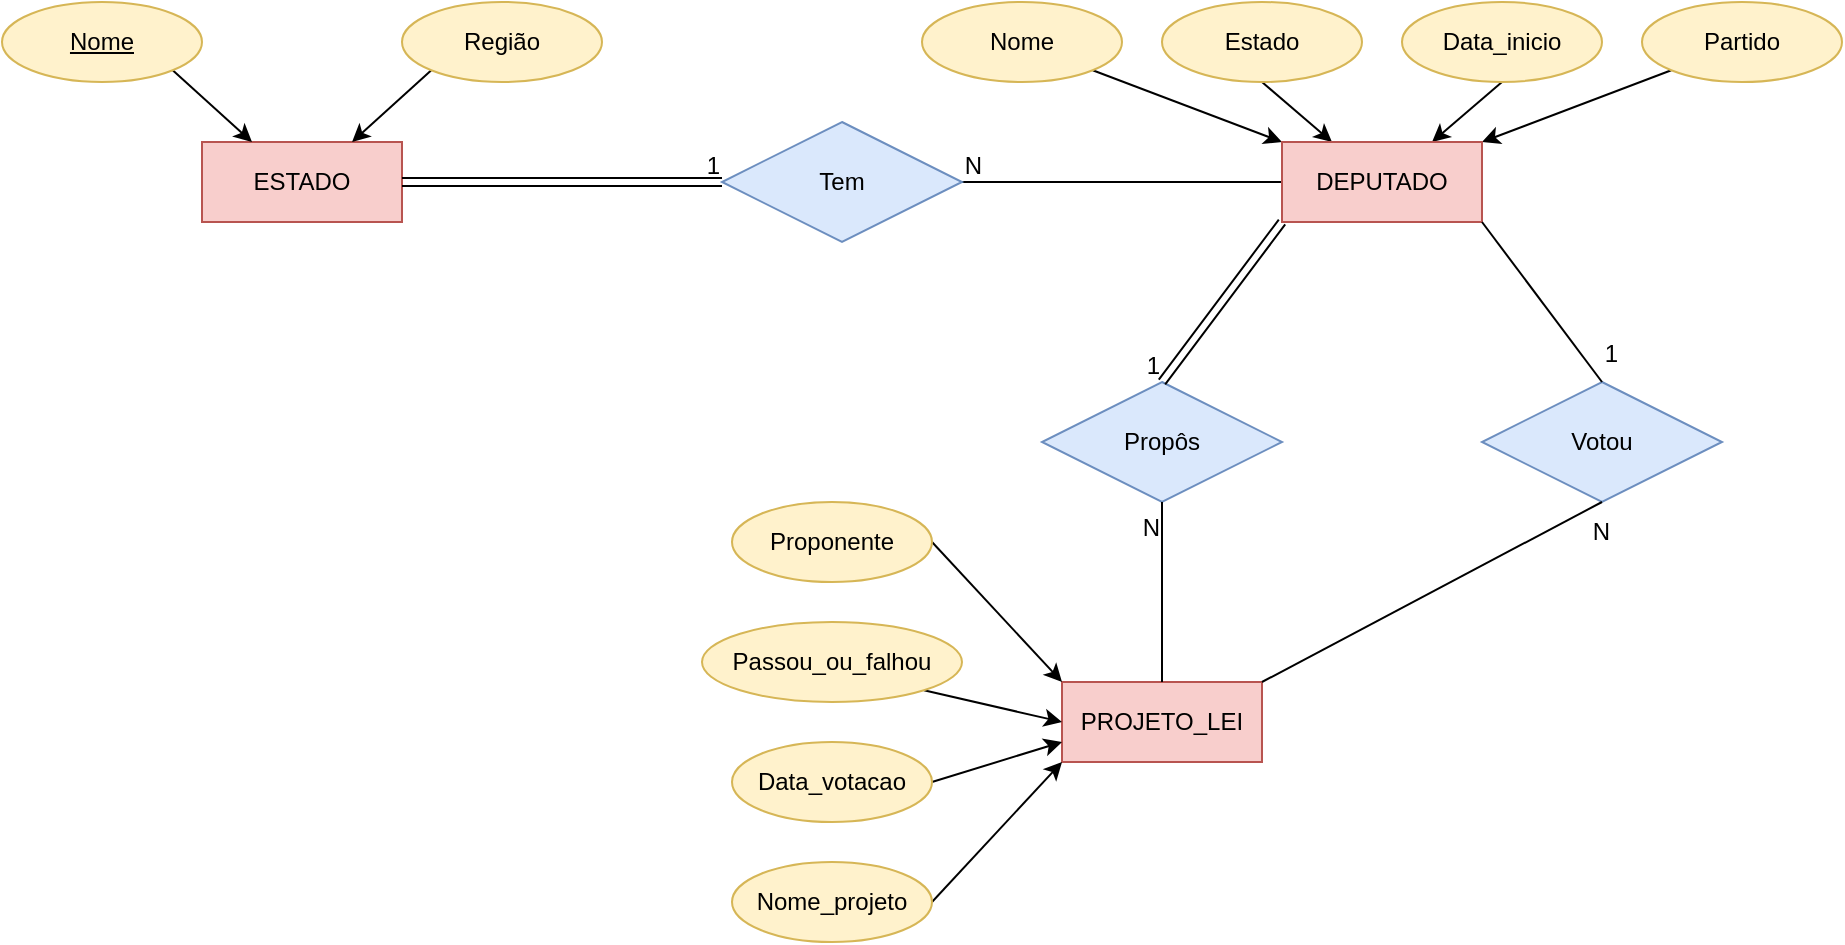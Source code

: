 <mxfile version="21.0.8" type="github">
  <diagram id="R2lEEEUBdFMjLlhIrx00" name="Page-1">
    <mxGraphModel dx="833" dy="1592" grid="1" gridSize="10" guides="1" tooltips="1" connect="1" arrows="1" fold="1" page="1" pageScale="1" pageWidth="850" pageHeight="1100" math="0" shadow="0" extFonts="Permanent Marker^https://fonts.googleapis.com/css?family=Permanent+Marker">
      <root>
        <mxCell id="0" />
        <mxCell id="1" parent="0" />
        <mxCell id="WrjjFMoc5xlWRAojU1_n-1" value="ESTADO" style="whiteSpace=wrap;html=1;align=center;fillColor=#f8cecc;strokeColor=#b85450;" parent="1" vertex="1">
          <mxGeometry x="380" y="-30" width="100" height="40" as="geometry" />
        </mxCell>
        <mxCell id="WrjjFMoc5xlWRAojU1_n-7" style="edgeStyle=none;rounded=0;orthogonalLoop=1;jettySize=auto;html=1;exitX=1;exitY=1;exitDx=0;exitDy=0;entryX=0.25;entryY=0;entryDx=0;entryDy=0;" parent="1" source="WrjjFMoc5xlWRAojU1_n-3" target="WrjjFMoc5xlWRAojU1_n-1" edge="1">
          <mxGeometry relative="1" as="geometry" />
        </mxCell>
        <mxCell id="WrjjFMoc5xlWRAojU1_n-3" value="&lt;u&gt;Nome&lt;/u&gt;" style="ellipse;whiteSpace=wrap;html=1;align=center;fillColor=#fff2cc;strokeColor=#d6b656;" parent="1" vertex="1">
          <mxGeometry x="280" y="-100" width="100" height="40" as="geometry" />
        </mxCell>
        <mxCell id="WrjjFMoc5xlWRAojU1_n-6" style="edgeStyle=none;rounded=0;orthogonalLoop=1;jettySize=auto;html=1;exitX=0;exitY=1;exitDx=0;exitDy=0;entryX=0.75;entryY=0;entryDx=0;entryDy=0;" parent="1" source="WrjjFMoc5xlWRAojU1_n-4" target="WrjjFMoc5xlWRAojU1_n-1" edge="1">
          <mxGeometry relative="1" as="geometry" />
        </mxCell>
        <mxCell id="WrjjFMoc5xlWRAojU1_n-4" value="Região" style="ellipse;whiteSpace=wrap;html=1;align=center;fillColor=#fff2cc;strokeColor=#d6b656;" parent="1" vertex="1">
          <mxGeometry x="480" y="-100" width="100" height="40" as="geometry" />
        </mxCell>
        <mxCell id="WrjjFMoc5xlWRAojU1_n-14" style="edgeStyle=none;rounded=0;orthogonalLoop=1;jettySize=auto;html=1;exitX=1;exitY=1;exitDx=0;exitDy=0;entryX=0;entryY=0;entryDx=0;entryDy=0;" parent="1" source="WrjjFMoc5xlWRAojU1_n-9" edge="1">
          <mxGeometry relative="1" as="geometry">
            <mxPoint x="920" y="-30" as="targetPoint" />
          </mxGeometry>
        </mxCell>
        <mxCell id="WrjjFMoc5xlWRAojU1_n-9" value="Nome" style="ellipse;whiteSpace=wrap;html=1;align=center;fillColor=#fff2cc;strokeColor=#d6b656;" parent="1" vertex="1">
          <mxGeometry x="740" y="-100" width="100" height="40" as="geometry" />
        </mxCell>
        <mxCell id="WrjjFMoc5xlWRAojU1_n-15" style="edgeStyle=none;rounded=0;orthogonalLoop=1;jettySize=auto;html=1;exitX=0.5;exitY=1;exitDx=0;exitDy=0;entryX=0.25;entryY=0;entryDx=0;entryDy=0;" parent="1" source="WrjjFMoc5xlWRAojU1_n-11" edge="1">
          <mxGeometry relative="1" as="geometry">
            <mxPoint x="945" y="-30" as="targetPoint" />
          </mxGeometry>
        </mxCell>
        <mxCell id="WrjjFMoc5xlWRAojU1_n-11" value="Estado" style="ellipse;whiteSpace=wrap;html=1;align=center;fillColor=#fff2cc;strokeColor=#d6b656;" parent="1" vertex="1">
          <mxGeometry x="860" y="-100" width="100" height="40" as="geometry" />
        </mxCell>
        <mxCell id="WrjjFMoc5xlWRAojU1_n-16" style="edgeStyle=none;rounded=0;orthogonalLoop=1;jettySize=auto;html=1;exitX=0.5;exitY=1;exitDx=0;exitDy=0;entryX=0.75;entryY=0;entryDx=0;entryDy=0;" parent="1" source="WrjjFMoc5xlWRAojU1_n-12" edge="1">
          <mxGeometry relative="1" as="geometry">
            <mxPoint x="995" y="-30" as="targetPoint" />
          </mxGeometry>
        </mxCell>
        <mxCell id="WrjjFMoc5xlWRAojU1_n-12" value="Data_inicio" style="ellipse;whiteSpace=wrap;html=1;align=center;fillColor=#fff2cc;strokeColor=#d6b656;" parent="1" vertex="1">
          <mxGeometry x="980" y="-100" width="100" height="40" as="geometry" />
        </mxCell>
        <mxCell id="WrjjFMoc5xlWRAojU1_n-17" style="edgeStyle=none;rounded=0;orthogonalLoop=1;jettySize=auto;html=1;exitX=0;exitY=1;exitDx=0;exitDy=0;entryX=1;entryY=0;entryDx=0;entryDy=0;" parent="1" source="WrjjFMoc5xlWRAojU1_n-13" edge="1">
          <mxGeometry relative="1" as="geometry">
            <mxPoint x="1020" y="-30" as="targetPoint" />
          </mxGeometry>
        </mxCell>
        <mxCell id="WrjjFMoc5xlWRAojU1_n-13" value="Partido" style="ellipse;whiteSpace=wrap;html=1;align=center;fillColor=#fff2cc;strokeColor=#d6b656;" parent="1" vertex="1">
          <mxGeometry x="1100" y="-100" width="100" height="40" as="geometry" />
        </mxCell>
        <mxCell id="WrjjFMoc5xlWRAojU1_n-18" value="PROJETO_LEI" style="whiteSpace=wrap;html=1;align=center;fillColor=#f8cecc;strokeColor=#b85450;" parent="1" vertex="1">
          <mxGeometry x="810" y="240" width="100" height="40" as="geometry" />
        </mxCell>
        <mxCell id="WrjjFMoc5xlWRAojU1_n-25" style="edgeStyle=none;rounded=0;orthogonalLoop=1;jettySize=auto;html=1;exitX=1;exitY=0.5;exitDx=0;exitDy=0;entryX=0;entryY=1;entryDx=0;entryDy=0;" parent="1" source="WrjjFMoc5xlWRAojU1_n-20" target="WrjjFMoc5xlWRAojU1_n-18" edge="1">
          <mxGeometry relative="1" as="geometry" />
        </mxCell>
        <mxCell id="WrjjFMoc5xlWRAojU1_n-20" value="Nome_projeto" style="ellipse;whiteSpace=wrap;html=1;align=center;fillColor=#fff2cc;strokeColor=#d6b656;" parent="1" vertex="1">
          <mxGeometry x="645" y="330" width="100" height="40" as="geometry" />
        </mxCell>
        <mxCell id="WrjjFMoc5xlWRAojU1_n-26" style="edgeStyle=none;rounded=0;orthogonalLoop=1;jettySize=auto;html=1;exitX=1;exitY=0.5;exitDx=0;exitDy=0;entryX=0;entryY=0.75;entryDx=0;entryDy=0;" parent="1" source="WrjjFMoc5xlWRAojU1_n-22" target="WrjjFMoc5xlWRAojU1_n-18" edge="1">
          <mxGeometry relative="1" as="geometry" />
        </mxCell>
        <mxCell id="WrjjFMoc5xlWRAojU1_n-22" value="Data_votacao" style="ellipse;whiteSpace=wrap;html=1;align=center;fillColor=#fff2cc;strokeColor=#d6b656;" parent="1" vertex="1">
          <mxGeometry x="645" y="270" width="100" height="40" as="geometry" />
        </mxCell>
        <mxCell id="WrjjFMoc5xlWRAojU1_n-27" style="edgeStyle=none;rounded=0;orthogonalLoop=1;jettySize=auto;html=1;exitX=1;exitY=1;exitDx=0;exitDy=0;entryX=0;entryY=0.5;entryDx=0;entryDy=0;" parent="1" source="WrjjFMoc5xlWRAojU1_n-23" target="WrjjFMoc5xlWRAojU1_n-18" edge="1">
          <mxGeometry relative="1" as="geometry" />
        </mxCell>
        <mxCell id="WrjjFMoc5xlWRAojU1_n-23" value="Passou_ou_falhou" style="ellipse;whiteSpace=wrap;html=1;align=center;fillColor=#fff2cc;strokeColor=#d6b656;" parent="1" vertex="1">
          <mxGeometry x="630" y="210" width="130" height="40" as="geometry" />
        </mxCell>
        <mxCell id="WrjjFMoc5xlWRAojU1_n-28" style="edgeStyle=none;rounded=0;orthogonalLoop=1;jettySize=auto;html=1;exitX=1;exitY=0.5;exitDx=0;exitDy=0;entryX=0;entryY=0;entryDx=0;entryDy=0;" parent="1" source="WrjjFMoc5xlWRAojU1_n-24" target="WrjjFMoc5xlWRAojU1_n-18" edge="1">
          <mxGeometry relative="1" as="geometry" />
        </mxCell>
        <mxCell id="WrjjFMoc5xlWRAojU1_n-24" value="Proponente" style="ellipse;whiteSpace=wrap;html=1;align=center;fillColor=#fff2cc;strokeColor=#d6b656;" parent="1" vertex="1">
          <mxGeometry x="645" y="150" width="100" height="40" as="geometry" />
        </mxCell>
        <mxCell id="WrjjFMoc5xlWRAojU1_n-31" value="" style="endArrow=none;html=1;rounded=0;" parent="1" edge="1">
          <mxGeometry relative="1" as="geometry">
            <mxPoint x="760" y="-10" as="sourcePoint" />
            <mxPoint x="920" y="-10" as="targetPoint" />
          </mxGeometry>
        </mxCell>
        <mxCell id="WrjjFMoc5xlWRAojU1_n-32" value="N" style="resizable=0;html=1;whiteSpace=wrap;align=right;verticalAlign=bottom;" parent="WrjjFMoc5xlWRAojU1_n-31" connectable="0" vertex="1">
          <mxGeometry x="1" relative="1" as="geometry">
            <mxPoint x="-149" as="offset" />
          </mxGeometry>
        </mxCell>
        <mxCell id="WrjjFMoc5xlWRAojU1_n-42" value="Votou" style="shape=rhombus;perimeter=rhombusPerimeter;whiteSpace=wrap;html=1;align=center;fillColor=#dae8fc;strokeColor=#6c8ebf;" parent="1" vertex="1">
          <mxGeometry x="1020" y="90" width="120" height="60" as="geometry" />
        </mxCell>
        <mxCell id="WrjjFMoc5xlWRAojU1_n-43" value="Propôs" style="shape=rhombus;perimeter=rhombusPerimeter;whiteSpace=wrap;html=1;align=center;fillColor=#dae8fc;strokeColor=#6c8ebf;" parent="1" vertex="1">
          <mxGeometry x="800" y="90" width="120" height="60" as="geometry" />
        </mxCell>
        <mxCell id="WrjjFMoc5xlWRAojU1_n-46" value="DEPUTADO" style="whiteSpace=wrap;html=1;align=center;fillColor=#f8cecc;strokeColor=#b85450;" parent="1" vertex="1">
          <mxGeometry x="920" y="-30" width="100" height="40" as="geometry" />
        </mxCell>
        <mxCell id="WrjjFMoc5xlWRAojU1_n-47" value="Tem" style="shape=rhombus;perimeter=rhombusPerimeter;whiteSpace=wrap;html=1;align=center;fillColor=#dae8fc;strokeColor=#6c8ebf;" parent="1" vertex="1">
          <mxGeometry x="640" y="-40" width="120" height="60" as="geometry" />
        </mxCell>
        <mxCell id="WrjjFMoc5xlWRAojU1_n-52" value="" style="endArrow=none;html=1;rounded=0;fontFamily=Helvetica;fontSize=12;fontColor=default;exitX=0.5;exitY=1;exitDx=0;exitDy=0;entryX=0.5;entryY=0;entryDx=0;entryDy=0;" parent="1" source="WrjjFMoc5xlWRAojU1_n-43" target="WrjjFMoc5xlWRAojU1_n-18" edge="1">
          <mxGeometry relative="1" as="geometry">
            <mxPoint x="870" y="140" as="sourcePoint" />
            <mxPoint x="1030" y="140" as="targetPoint" />
          </mxGeometry>
        </mxCell>
        <mxCell id="WrjjFMoc5xlWRAojU1_n-53" value="N" style="resizable=0;html=1;whiteSpace=wrap;align=right;verticalAlign=bottom;strokeColor=default;fontFamily=Helvetica;fontSize=12;fontColor=default;fillColor=default;" parent="WrjjFMoc5xlWRAojU1_n-52" connectable="0" vertex="1">
          <mxGeometry x="1" relative="1" as="geometry">
            <mxPoint y="-69" as="offset" />
          </mxGeometry>
        </mxCell>
        <mxCell id="WrjjFMoc5xlWRAojU1_n-59" value="" style="endArrow=none;html=1;rounded=0;fontFamily=Helvetica;fontSize=12;fontColor=default;exitX=1;exitY=0;exitDx=0;exitDy=0;entryX=0.5;entryY=1;entryDx=0;entryDy=0;" parent="1" source="WrjjFMoc5xlWRAojU1_n-18" target="WrjjFMoc5xlWRAojU1_n-42" edge="1">
          <mxGeometry relative="1" as="geometry">
            <mxPoint x="890" y="160" as="sourcePoint" />
            <mxPoint x="1050" y="160" as="targetPoint" />
          </mxGeometry>
        </mxCell>
        <mxCell id="WrjjFMoc5xlWRAojU1_n-60" value="N" style="resizable=0;html=1;whiteSpace=wrap;align=right;verticalAlign=bottom;strokeColor=default;fontFamily=Helvetica;fontSize=12;fontColor=default;fillColor=default;" parent="WrjjFMoc5xlWRAojU1_n-59" connectable="0" vertex="1">
          <mxGeometry x="1" relative="1" as="geometry">
            <mxPoint x="5" y="24" as="offset" />
          </mxGeometry>
        </mxCell>
        <mxCell id="WrjjFMoc5xlWRAojU1_n-61" value="" style="endArrow=none;html=1;rounded=0;fontFamily=Helvetica;fontSize=12;fontColor=default;exitX=1;exitY=1;exitDx=0;exitDy=0;entryX=0.5;entryY=0;entryDx=0;entryDy=0;" parent="1" source="WrjjFMoc5xlWRAojU1_n-46" target="WrjjFMoc5xlWRAojU1_n-42" edge="1">
          <mxGeometry relative="1" as="geometry">
            <mxPoint x="890" y="160" as="sourcePoint" />
            <mxPoint x="1050" y="160" as="targetPoint" />
          </mxGeometry>
        </mxCell>
        <mxCell id="WrjjFMoc5xlWRAojU1_n-62" value="1" style="resizable=0;html=1;whiteSpace=wrap;align=right;verticalAlign=bottom;strokeColor=default;fontFamily=Helvetica;fontSize=12;fontColor=default;fillColor=default;" parent="WrjjFMoc5xlWRAojU1_n-61" connectable="0" vertex="1">
          <mxGeometry x="1" relative="1" as="geometry">
            <mxPoint x="9" y="-6" as="offset" />
          </mxGeometry>
        </mxCell>
        <mxCell id="vJAr94TkL0W_6jD3yD3o-1" value="" style="shape=link;html=1;rounded=0;exitX=1;exitY=0.5;exitDx=0;exitDy=0;entryX=0;entryY=0.5;entryDx=0;entryDy=0;" parent="1" source="WrjjFMoc5xlWRAojU1_n-1" target="WrjjFMoc5xlWRAojU1_n-47" edge="1">
          <mxGeometry relative="1" as="geometry">
            <mxPoint x="600" y="140" as="sourcePoint" />
            <mxPoint x="760" y="140" as="targetPoint" />
          </mxGeometry>
        </mxCell>
        <mxCell id="vJAr94TkL0W_6jD3yD3o-2" value="1" style="resizable=0;html=1;whiteSpace=wrap;align=right;verticalAlign=bottom;" parent="vJAr94TkL0W_6jD3yD3o-1" connectable="0" vertex="1">
          <mxGeometry x="1" relative="1" as="geometry" />
        </mxCell>
        <mxCell id="vJAr94TkL0W_6jD3yD3o-3" value="" style="shape=link;html=1;rounded=0;entryX=0.5;entryY=0;entryDx=0;entryDy=0;exitX=0;exitY=1;exitDx=0;exitDy=0;" parent="1" source="WrjjFMoc5xlWRAojU1_n-46" target="WrjjFMoc5xlWRAojU1_n-43" edge="1">
          <mxGeometry relative="1" as="geometry">
            <mxPoint x="700" y="110" as="sourcePoint" />
            <mxPoint x="860" y="110" as="targetPoint" />
          </mxGeometry>
        </mxCell>
        <mxCell id="vJAr94TkL0W_6jD3yD3o-4" value="1" style="resizable=0;html=1;whiteSpace=wrap;align=right;verticalAlign=bottom;" parent="vJAr94TkL0W_6jD3yD3o-3" connectable="0" vertex="1">
          <mxGeometry x="1" relative="1" as="geometry" />
        </mxCell>
      </root>
    </mxGraphModel>
  </diagram>
</mxfile>
